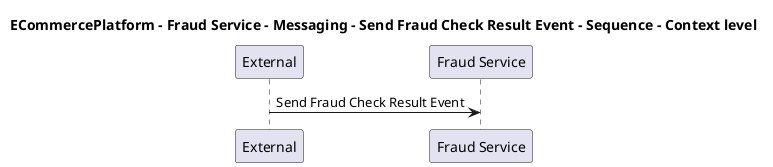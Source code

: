 @startuml

title ECommercePlatform - Fraud Service - Messaging - Send Fraud Check Result Event - Sequence - Context level

participant "External" as C4InterFlow.SoftwareSystems.ExternalSystem
participant "Fraud Service" as ECommercePlatform.SoftwareSystems.FraudService

C4InterFlow.SoftwareSystems.ExternalSystem -> ECommercePlatform.SoftwareSystems.FraudService : Send Fraud Check Result Event


@enduml
